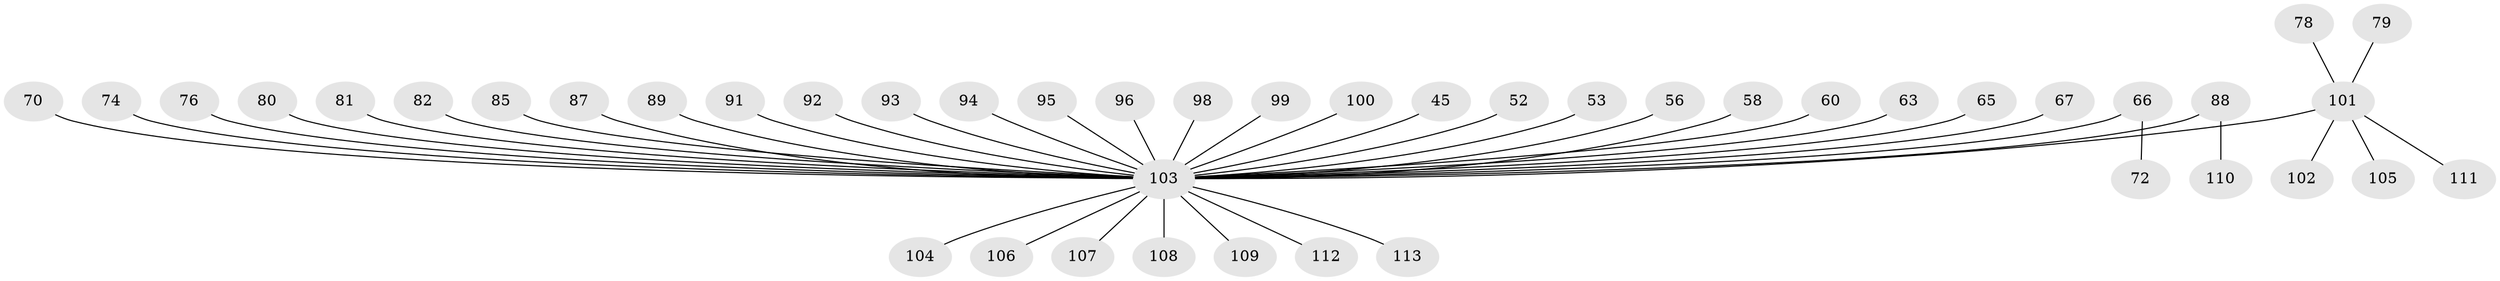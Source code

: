 // original degree distribution, {4: 0.08849557522123894, 7: 0.008849557522123894, 1: 0.48672566371681414, 5: 0.035398230088495575, 3: 0.10619469026548672, 6: 0.008849557522123894, 2: 0.26548672566371684}
// Generated by graph-tools (version 1.1) at 2025/57/03/04/25 21:57:11]
// undirected, 45 vertices, 44 edges
graph export_dot {
graph [start="1"]
  node [color=gray90,style=filled];
  45;
  52;
  53;
  56;
  58;
  60;
  63;
  65;
  66;
  67;
  70;
  72;
  74;
  76;
  78;
  79;
  80;
  81;
  82;
  85;
  87;
  88;
  89;
  91;
  92;
  93;
  94;
  95;
  96;
  98;
  99;
  100;
  101 [super="+84+54+64"];
  102;
  103 [super="+71+75+97+24+30+32+90+77+83+42+43+44+59"];
  104;
  105;
  106;
  107;
  108;
  109;
  110;
  111;
  112;
  113 [super="+34"];
  45 -- 103;
  52 -- 103;
  53 -- 103;
  56 -- 103;
  58 -- 103;
  60 -- 103;
  63 -- 103;
  65 -- 103;
  66 -- 72;
  66 -- 103;
  67 -- 103;
  70 -- 103;
  74 -- 103;
  76 -- 103;
  78 -- 101;
  79 -- 101;
  80 -- 103;
  81 -- 103;
  82 -- 103;
  85 -- 103;
  87 -- 103;
  88 -- 110;
  88 -- 103;
  89 -- 103;
  91 -- 103;
  92 -- 103;
  93 -- 103;
  94 -- 103;
  95 -- 103;
  96 -- 103;
  98 -- 103;
  99 -- 103;
  100 -- 103;
  101 -- 111;
  101 -- 105;
  101 -- 103;
  101 -- 102;
  103 -- 107;
  103 -- 104;
  103 -- 108;
  103 -- 106;
  103 -- 113;
  103 -- 112;
  103 -- 109;
}
